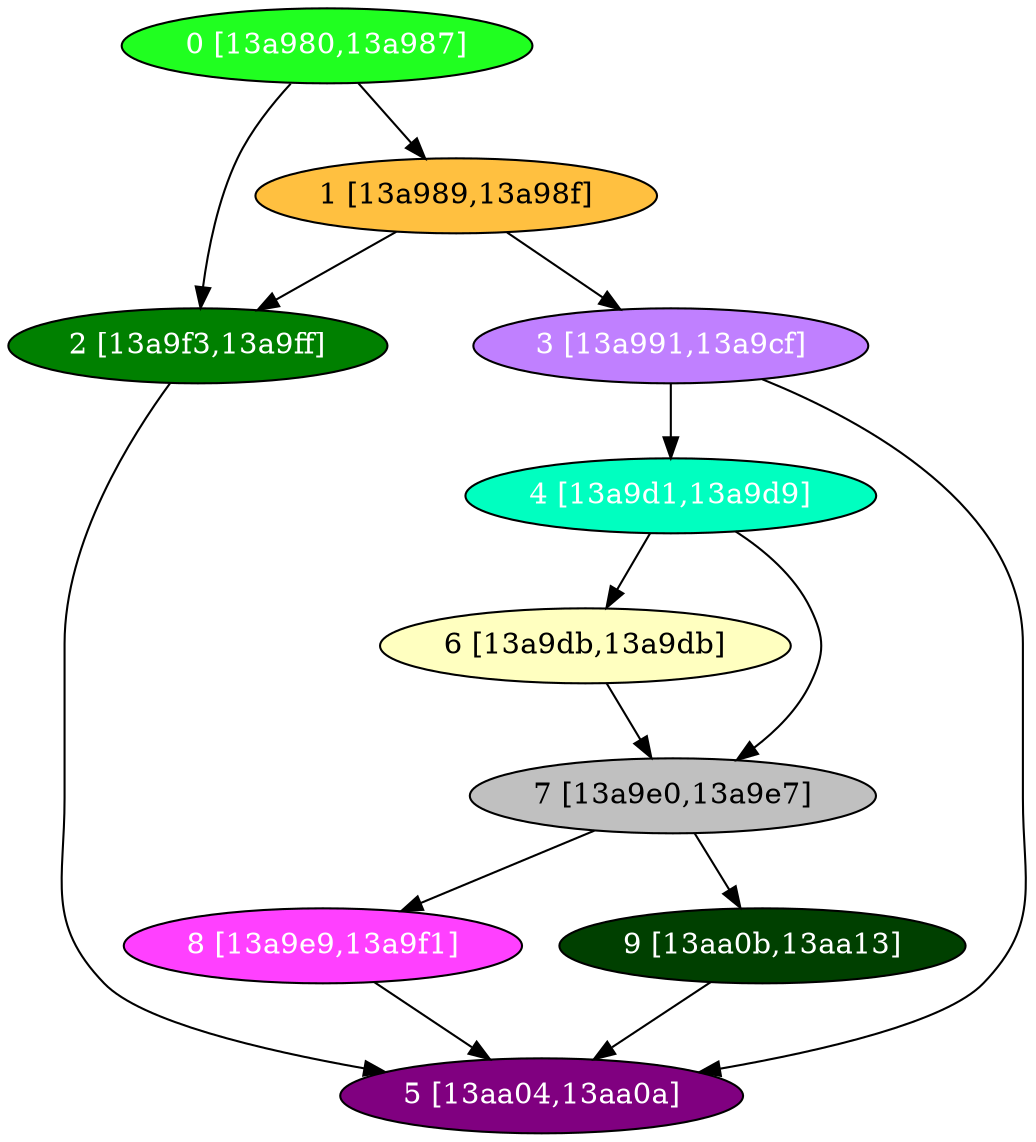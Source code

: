 diGraph libnss3{
	libnss3_0  [style=filled fillcolor="#20FF20" fontcolor="#ffffff" shape=oval label="0 [13a980,13a987]"]
	libnss3_1  [style=filled fillcolor="#FFC040" fontcolor="#000000" shape=oval label="1 [13a989,13a98f]"]
	libnss3_2  [style=filled fillcolor="#008000" fontcolor="#ffffff" shape=oval label="2 [13a9f3,13a9ff]"]
	libnss3_3  [style=filled fillcolor="#C080FF" fontcolor="#ffffff" shape=oval label="3 [13a991,13a9cf]"]
	libnss3_4  [style=filled fillcolor="#00FFC0" fontcolor="#ffffff" shape=oval label="4 [13a9d1,13a9d9]"]
	libnss3_5  [style=filled fillcolor="#800080" fontcolor="#ffffff" shape=oval label="5 [13aa04,13aa0a]"]
	libnss3_6  [style=filled fillcolor="#FFFFC0" fontcolor="#000000" shape=oval label="6 [13a9db,13a9db]"]
	libnss3_7  [style=filled fillcolor="#C0C0C0" fontcolor="#000000" shape=oval label="7 [13a9e0,13a9e7]"]
	libnss3_8  [style=filled fillcolor="#FF40FF" fontcolor="#ffffff" shape=oval label="8 [13a9e9,13a9f1]"]
	libnss3_9  [style=filled fillcolor="#004000" fontcolor="#ffffff" shape=oval label="9 [13aa0b,13aa13]"]

	libnss3_0 -> libnss3_1
	libnss3_0 -> libnss3_2
	libnss3_1 -> libnss3_2
	libnss3_1 -> libnss3_3
	libnss3_2 -> libnss3_5
	libnss3_3 -> libnss3_4
	libnss3_3 -> libnss3_5
	libnss3_4 -> libnss3_6
	libnss3_4 -> libnss3_7
	libnss3_6 -> libnss3_7
	libnss3_7 -> libnss3_8
	libnss3_7 -> libnss3_9
	libnss3_8 -> libnss3_5
	libnss3_9 -> libnss3_5
}